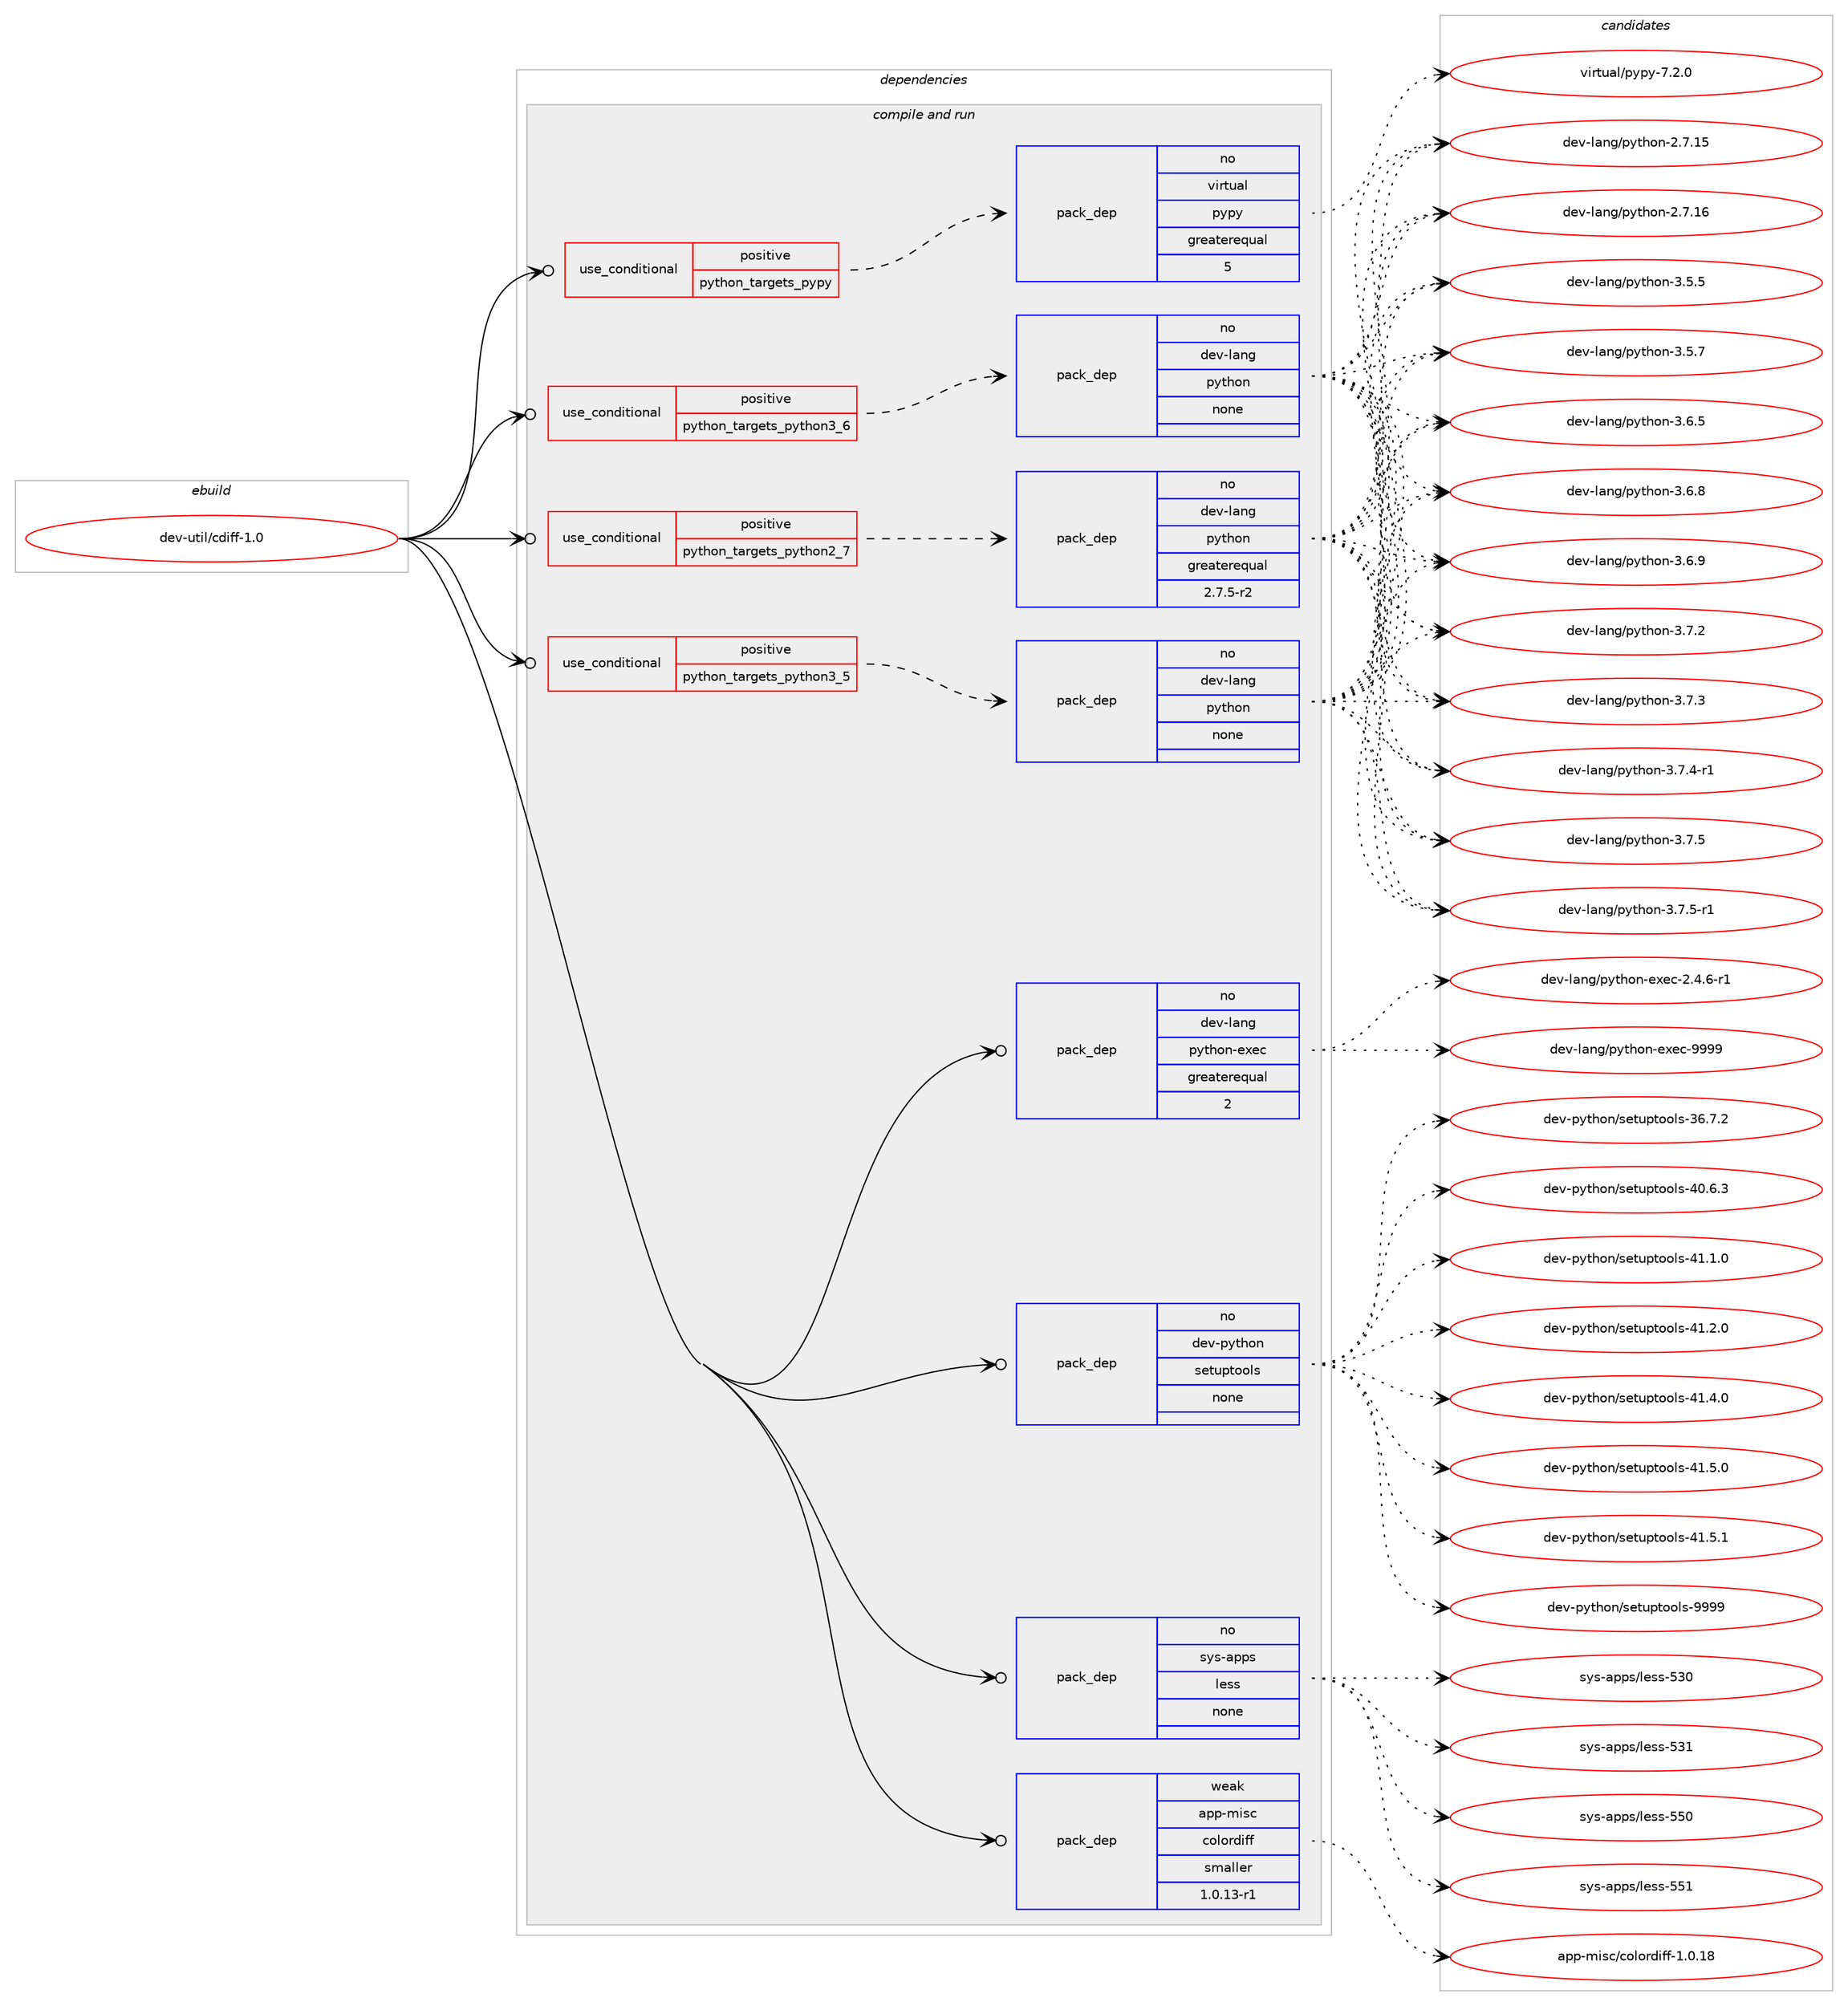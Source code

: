 digraph prolog {

# *************
# Graph options
# *************

newrank=true;
concentrate=true;
compound=true;
graph [rankdir=LR,fontname=Helvetica,fontsize=10,ranksep=1.5];#, ranksep=2.5, nodesep=0.2];
edge  [arrowhead=vee];
node  [fontname=Helvetica,fontsize=10];

# **********
# The ebuild
# **********

subgraph cluster_leftcol {
color=gray;
rank=same;
label=<<i>ebuild</i>>;
id [label="dev-util/cdiff-1.0", color=red, width=4, href="../dev-util/cdiff-1.0.svg"];
}

# ****************
# The dependencies
# ****************

subgraph cluster_midcol {
color=gray;
label=<<i>dependencies</i>>;
subgraph cluster_compile {
fillcolor="#eeeeee";
style=filled;
label=<<i>compile</i>>;
}
subgraph cluster_compileandrun {
fillcolor="#eeeeee";
style=filled;
label=<<i>compile and run</i>>;
subgraph cond182069 {
dependency726678 [label=<<TABLE BORDER="0" CELLBORDER="1" CELLSPACING="0" CELLPADDING="4"><TR><TD ROWSPAN="3" CELLPADDING="10">use_conditional</TD></TR><TR><TD>positive</TD></TR><TR><TD>python_targets_pypy</TD></TR></TABLE>>, shape=none, color=red];
subgraph pack532497 {
dependency726679 [label=<<TABLE BORDER="0" CELLBORDER="1" CELLSPACING="0" CELLPADDING="4" WIDTH="220"><TR><TD ROWSPAN="6" CELLPADDING="30">pack_dep</TD></TR><TR><TD WIDTH="110">no</TD></TR><TR><TD>virtual</TD></TR><TR><TD>pypy</TD></TR><TR><TD>greaterequal</TD></TR><TR><TD>5</TD></TR></TABLE>>, shape=none, color=blue];
}
dependency726678:e -> dependency726679:w [weight=20,style="dashed",arrowhead="vee"];
}
id:e -> dependency726678:w [weight=20,style="solid",arrowhead="odotvee"];
subgraph cond182070 {
dependency726680 [label=<<TABLE BORDER="0" CELLBORDER="1" CELLSPACING="0" CELLPADDING="4"><TR><TD ROWSPAN="3" CELLPADDING="10">use_conditional</TD></TR><TR><TD>positive</TD></TR><TR><TD>python_targets_python2_7</TD></TR></TABLE>>, shape=none, color=red];
subgraph pack532498 {
dependency726681 [label=<<TABLE BORDER="0" CELLBORDER="1" CELLSPACING="0" CELLPADDING="4" WIDTH="220"><TR><TD ROWSPAN="6" CELLPADDING="30">pack_dep</TD></TR><TR><TD WIDTH="110">no</TD></TR><TR><TD>dev-lang</TD></TR><TR><TD>python</TD></TR><TR><TD>greaterequal</TD></TR><TR><TD>2.7.5-r2</TD></TR></TABLE>>, shape=none, color=blue];
}
dependency726680:e -> dependency726681:w [weight=20,style="dashed",arrowhead="vee"];
}
id:e -> dependency726680:w [weight=20,style="solid",arrowhead="odotvee"];
subgraph cond182071 {
dependency726682 [label=<<TABLE BORDER="0" CELLBORDER="1" CELLSPACING="0" CELLPADDING="4"><TR><TD ROWSPAN="3" CELLPADDING="10">use_conditional</TD></TR><TR><TD>positive</TD></TR><TR><TD>python_targets_python3_5</TD></TR></TABLE>>, shape=none, color=red];
subgraph pack532499 {
dependency726683 [label=<<TABLE BORDER="0" CELLBORDER="1" CELLSPACING="0" CELLPADDING="4" WIDTH="220"><TR><TD ROWSPAN="6" CELLPADDING="30">pack_dep</TD></TR><TR><TD WIDTH="110">no</TD></TR><TR><TD>dev-lang</TD></TR><TR><TD>python</TD></TR><TR><TD>none</TD></TR><TR><TD></TD></TR></TABLE>>, shape=none, color=blue];
}
dependency726682:e -> dependency726683:w [weight=20,style="dashed",arrowhead="vee"];
}
id:e -> dependency726682:w [weight=20,style="solid",arrowhead="odotvee"];
subgraph cond182072 {
dependency726684 [label=<<TABLE BORDER="0" CELLBORDER="1" CELLSPACING="0" CELLPADDING="4"><TR><TD ROWSPAN="3" CELLPADDING="10">use_conditional</TD></TR><TR><TD>positive</TD></TR><TR><TD>python_targets_python3_6</TD></TR></TABLE>>, shape=none, color=red];
subgraph pack532500 {
dependency726685 [label=<<TABLE BORDER="0" CELLBORDER="1" CELLSPACING="0" CELLPADDING="4" WIDTH="220"><TR><TD ROWSPAN="6" CELLPADDING="30">pack_dep</TD></TR><TR><TD WIDTH="110">no</TD></TR><TR><TD>dev-lang</TD></TR><TR><TD>python</TD></TR><TR><TD>none</TD></TR><TR><TD></TD></TR></TABLE>>, shape=none, color=blue];
}
dependency726684:e -> dependency726685:w [weight=20,style="dashed",arrowhead="vee"];
}
id:e -> dependency726684:w [weight=20,style="solid",arrowhead="odotvee"];
subgraph pack532501 {
dependency726686 [label=<<TABLE BORDER="0" CELLBORDER="1" CELLSPACING="0" CELLPADDING="4" WIDTH="220"><TR><TD ROWSPAN="6" CELLPADDING="30">pack_dep</TD></TR><TR><TD WIDTH="110">no</TD></TR><TR><TD>dev-lang</TD></TR><TR><TD>python-exec</TD></TR><TR><TD>greaterequal</TD></TR><TR><TD>2</TD></TR></TABLE>>, shape=none, color=blue];
}
id:e -> dependency726686:w [weight=20,style="solid",arrowhead="odotvee"];
subgraph pack532502 {
dependency726687 [label=<<TABLE BORDER="0" CELLBORDER="1" CELLSPACING="0" CELLPADDING="4" WIDTH="220"><TR><TD ROWSPAN="6" CELLPADDING="30">pack_dep</TD></TR><TR><TD WIDTH="110">no</TD></TR><TR><TD>dev-python</TD></TR><TR><TD>setuptools</TD></TR><TR><TD>none</TD></TR><TR><TD></TD></TR></TABLE>>, shape=none, color=blue];
}
id:e -> dependency726687:w [weight=20,style="solid",arrowhead="odotvee"];
subgraph pack532503 {
dependency726688 [label=<<TABLE BORDER="0" CELLBORDER="1" CELLSPACING="0" CELLPADDING="4" WIDTH="220"><TR><TD ROWSPAN="6" CELLPADDING="30">pack_dep</TD></TR><TR><TD WIDTH="110">no</TD></TR><TR><TD>sys-apps</TD></TR><TR><TD>less</TD></TR><TR><TD>none</TD></TR><TR><TD></TD></TR></TABLE>>, shape=none, color=blue];
}
id:e -> dependency726688:w [weight=20,style="solid",arrowhead="odotvee"];
subgraph pack532504 {
dependency726689 [label=<<TABLE BORDER="0" CELLBORDER="1" CELLSPACING="0" CELLPADDING="4" WIDTH="220"><TR><TD ROWSPAN="6" CELLPADDING="30">pack_dep</TD></TR><TR><TD WIDTH="110">weak</TD></TR><TR><TD>app-misc</TD></TR><TR><TD>colordiff</TD></TR><TR><TD>smaller</TD></TR><TR><TD>1.0.13-r1</TD></TR></TABLE>>, shape=none, color=blue];
}
id:e -> dependency726689:w [weight=20,style="solid",arrowhead="odotvee"];
}
subgraph cluster_run {
fillcolor="#eeeeee";
style=filled;
label=<<i>run</i>>;
}
}

# **************
# The candidates
# **************

subgraph cluster_choices {
rank=same;
color=gray;
label=<<i>candidates</i>>;

subgraph choice532497 {
color=black;
nodesep=1;
choice1181051141161179710847112121112121455546504648 [label="virtual/pypy-7.2.0", color=red, width=4,href="../virtual/pypy-7.2.0.svg"];
dependency726679:e -> choice1181051141161179710847112121112121455546504648:w [style=dotted,weight="100"];
}
subgraph choice532498 {
color=black;
nodesep=1;
choice10010111845108971101034711212111610411111045504655464953 [label="dev-lang/python-2.7.15", color=red, width=4,href="../dev-lang/python-2.7.15.svg"];
choice10010111845108971101034711212111610411111045504655464954 [label="dev-lang/python-2.7.16", color=red, width=4,href="../dev-lang/python-2.7.16.svg"];
choice100101118451089711010347112121116104111110455146534653 [label="dev-lang/python-3.5.5", color=red, width=4,href="../dev-lang/python-3.5.5.svg"];
choice100101118451089711010347112121116104111110455146534655 [label="dev-lang/python-3.5.7", color=red, width=4,href="../dev-lang/python-3.5.7.svg"];
choice100101118451089711010347112121116104111110455146544653 [label="dev-lang/python-3.6.5", color=red, width=4,href="../dev-lang/python-3.6.5.svg"];
choice100101118451089711010347112121116104111110455146544656 [label="dev-lang/python-3.6.8", color=red, width=4,href="../dev-lang/python-3.6.8.svg"];
choice100101118451089711010347112121116104111110455146544657 [label="dev-lang/python-3.6.9", color=red, width=4,href="../dev-lang/python-3.6.9.svg"];
choice100101118451089711010347112121116104111110455146554650 [label="dev-lang/python-3.7.2", color=red, width=4,href="../dev-lang/python-3.7.2.svg"];
choice100101118451089711010347112121116104111110455146554651 [label="dev-lang/python-3.7.3", color=red, width=4,href="../dev-lang/python-3.7.3.svg"];
choice1001011184510897110103471121211161041111104551465546524511449 [label="dev-lang/python-3.7.4-r1", color=red, width=4,href="../dev-lang/python-3.7.4-r1.svg"];
choice100101118451089711010347112121116104111110455146554653 [label="dev-lang/python-3.7.5", color=red, width=4,href="../dev-lang/python-3.7.5.svg"];
choice1001011184510897110103471121211161041111104551465546534511449 [label="dev-lang/python-3.7.5-r1", color=red, width=4,href="../dev-lang/python-3.7.5-r1.svg"];
dependency726681:e -> choice10010111845108971101034711212111610411111045504655464953:w [style=dotted,weight="100"];
dependency726681:e -> choice10010111845108971101034711212111610411111045504655464954:w [style=dotted,weight="100"];
dependency726681:e -> choice100101118451089711010347112121116104111110455146534653:w [style=dotted,weight="100"];
dependency726681:e -> choice100101118451089711010347112121116104111110455146534655:w [style=dotted,weight="100"];
dependency726681:e -> choice100101118451089711010347112121116104111110455146544653:w [style=dotted,weight="100"];
dependency726681:e -> choice100101118451089711010347112121116104111110455146544656:w [style=dotted,weight="100"];
dependency726681:e -> choice100101118451089711010347112121116104111110455146544657:w [style=dotted,weight="100"];
dependency726681:e -> choice100101118451089711010347112121116104111110455146554650:w [style=dotted,weight="100"];
dependency726681:e -> choice100101118451089711010347112121116104111110455146554651:w [style=dotted,weight="100"];
dependency726681:e -> choice1001011184510897110103471121211161041111104551465546524511449:w [style=dotted,weight="100"];
dependency726681:e -> choice100101118451089711010347112121116104111110455146554653:w [style=dotted,weight="100"];
dependency726681:e -> choice1001011184510897110103471121211161041111104551465546534511449:w [style=dotted,weight="100"];
}
subgraph choice532499 {
color=black;
nodesep=1;
choice10010111845108971101034711212111610411111045504655464953 [label="dev-lang/python-2.7.15", color=red, width=4,href="../dev-lang/python-2.7.15.svg"];
choice10010111845108971101034711212111610411111045504655464954 [label="dev-lang/python-2.7.16", color=red, width=4,href="../dev-lang/python-2.7.16.svg"];
choice100101118451089711010347112121116104111110455146534653 [label="dev-lang/python-3.5.5", color=red, width=4,href="../dev-lang/python-3.5.5.svg"];
choice100101118451089711010347112121116104111110455146534655 [label="dev-lang/python-3.5.7", color=red, width=4,href="../dev-lang/python-3.5.7.svg"];
choice100101118451089711010347112121116104111110455146544653 [label="dev-lang/python-3.6.5", color=red, width=4,href="../dev-lang/python-3.6.5.svg"];
choice100101118451089711010347112121116104111110455146544656 [label="dev-lang/python-3.6.8", color=red, width=4,href="../dev-lang/python-3.6.8.svg"];
choice100101118451089711010347112121116104111110455146544657 [label="dev-lang/python-3.6.9", color=red, width=4,href="../dev-lang/python-3.6.9.svg"];
choice100101118451089711010347112121116104111110455146554650 [label="dev-lang/python-3.7.2", color=red, width=4,href="../dev-lang/python-3.7.2.svg"];
choice100101118451089711010347112121116104111110455146554651 [label="dev-lang/python-3.7.3", color=red, width=4,href="../dev-lang/python-3.7.3.svg"];
choice1001011184510897110103471121211161041111104551465546524511449 [label="dev-lang/python-3.7.4-r1", color=red, width=4,href="../dev-lang/python-3.7.4-r1.svg"];
choice100101118451089711010347112121116104111110455146554653 [label="dev-lang/python-3.7.5", color=red, width=4,href="../dev-lang/python-3.7.5.svg"];
choice1001011184510897110103471121211161041111104551465546534511449 [label="dev-lang/python-3.7.5-r1", color=red, width=4,href="../dev-lang/python-3.7.5-r1.svg"];
dependency726683:e -> choice10010111845108971101034711212111610411111045504655464953:w [style=dotted,weight="100"];
dependency726683:e -> choice10010111845108971101034711212111610411111045504655464954:w [style=dotted,weight="100"];
dependency726683:e -> choice100101118451089711010347112121116104111110455146534653:w [style=dotted,weight="100"];
dependency726683:e -> choice100101118451089711010347112121116104111110455146534655:w [style=dotted,weight="100"];
dependency726683:e -> choice100101118451089711010347112121116104111110455146544653:w [style=dotted,weight="100"];
dependency726683:e -> choice100101118451089711010347112121116104111110455146544656:w [style=dotted,weight="100"];
dependency726683:e -> choice100101118451089711010347112121116104111110455146544657:w [style=dotted,weight="100"];
dependency726683:e -> choice100101118451089711010347112121116104111110455146554650:w [style=dotted,weight="100"];
dependency726683:e -> choice100101118451089711010347112121116104111110455146554651:w [style=dotted,weight="100"];
dependency726683:e -> choice1001011184510897110103471121211161041111104551465546524511449:w [style=dotted,weight="100"];
dependency726683:e -> choice100101118451089711010347112121116104111110455146554653:w [style=dotted,weight="100"];
dependency726683:e -> choice1001011184510897110103471121211161041111104551465546534511449:w [style=dotted,weight="100"];
}
subgraph choice532500 {
color=black;
nodesep=1;
choice10010111845108971101034711212111610411111045504655464953 [label="dev-lang/python-2.7.15", color=red, width=4,href="../dev-lang/python-2.7.15.svg"];
choice10010111845108971101034711212111610411111045504655464954 [label="dev-lang/python-2.7.16", color=red, width=4,href="../dev-lang/python-2.7.16.svg"];
choice100101118451089711010347112121116104111110455146534653 [label="dev-lang/python-3.5.5", color=red, width=4,href="../dev-lang/python-3.5.5.svg"];
choice100101118451089711010347112121116104111110455146534655 [label="dev-lang/python-3.5.7", color=red, width=4,href="../dev-lang/python-3.5.7.svg"];
choice100101118451089711010347112121116104111110455146544653 [label="dev-lang/python-3.6.5", color=red, width=4,href="../dev-lang/python-3.6.5.svg"];
choice100101118451089711010347112121116104111110455146544656 [label="dev-lang/python-3.6.8", color=red, width=4,href="../dev-lang/python-3.6.8.svg"];
choice100101118451089711010347112121116104111110455146544657 [label="dev-lang/python-3.6.9", color=red, width=4,href="../dev-lang/python-3.6.9.svg"];
choice100101118451089711010347112121116104111110455146554650 [label="dev-lang/python-3.7.2", color=red, width=4,href="../dev-lang/python-3.7.2.svg"];
choice100101118451089711010347112121116104111110455146554651 [label="dev-lang/python-3.7.3", color=red, width=4,href="../dev-lang/python-3.7.3.svg"];
choice1001011184510897110103471121211161041111104551465546524511449 [label="dev-lang/python-3.7.4-r1", color=red, width=4,href="../dev-lang/python-3.7.4-r1.svg"];
choice100101118451089711010347112121116104111110455146554653 [label="dev-lang/python-3.7.5", color=red, width=4,href="../dev-lang/python-3.7.5.svg"];
choice1001011184510897110103471121211161041111104551465546534511449 [label="dev-lang/python-3.7.5-r1", color=red, width=4,href="../dev-lang/python-3.7.5-r1.svg"];
dependency726685:e -> choice10010111845108971101034711212111610411111045504655464953:w [style=dotted,weight="100"];
dependency726685:e -> choice10010111845108971101034711212111610411111045504655464954:w [style=dotted,weight="100"];
dependency726685:e -> choice100101118451089711010347112121116104111110455146534653:w [style=dotted,weight="100"];
dependency726685:e -> choice100101118451089711010347112121116104111110455146534655:w [style=dotted,weight="100"];
dependency726685:e -> choice100101118451089711010347112121116104111110455146544653:w [style=dotted,weight="100"];
dependency726685:e -> choice100101118451089711010347112121116104111110455146544656:w [style=dotted,weight="100"];
dependency726685:e -> choice100101118451089711010347112121116104111110455146544657:w [style=dotted,weight="100"];
dependency726685:e -> choice100101118451089711010347112121116104111110455146554650:w [style=dotted,weight="100"];
dependency726685:e -> choice100101118451089711010347112121116104111110455146554651:w [style=dotted,weight="100"];
dependency726685:e -> choice1001011184510897110103471121211161041111104551465546524511449:w [style=dotted,weight="100"];
dependency726685:e -> choice100101118451089711010347112121116104111110455146554653:w [style=dotted,weight="100"];
dependency726685:e -> choice1001011184510897110103471121211161041111104551465546534511449:w [style=dotted,weight="100"];
}
subgraph choice532501 {
color=black;
nodesep=1;
choice10010111845108971101034711212111610411111045101120101994550465246544511449 [label="dev-lang/python-exec-2.4.6-r1", color=red, width=4,href="../dev-lang/python-exec-2.4.6-r1.svg"];
choice10010111845108971101034711212111610411111045101120101994557575757 [label="dev-lang/python-exec-9999", color=red, width=4,href="../dev-lang/python-exec-9999.svg"];
dependency726686:e -> choice10010111845108971101034711212111610411111045101120101994550465246544511449:w [style=dotted,weight="100"];
dependency726686:e -> choice10010111845108971101034711212111610411111045101120101994557575757:w [style=dotted,weight="100"];
}
subgraph choice532502 {
color=black;
nodesep=1;
choice100101118451121211161041111104711510111611711211611111110811545515446554650 [label="dev-python/setuptools-36.7.2", color=red, width=4,href="../dev-python/setuptools-36.7.2.svg"];
choice100101118451121211161041111104711510111611711211611111110811545524846544651 [label="dev-python/setuptools-40.6.3", color=red, width=4,href="../dev-python/setuptools-40.6.3.svg"];
choice100101118451121211161041111104711510111611711211611111110811545524946494648 [label="dev-python/setuptools-41.1.0", color=red, width=4,href="../dev-python/setuptools-41.1.0.svg"];
choice100101118451121211161041111104711510111611711211611111110811545524946504648 [label="dev-python/setuptools-41.2.0", color=red, width=4,href="../dev-python/setuptools-41.2.0.svg"];
choice100101118451121211161041111104711510111611711211611111110811545524946524648 [label="dev-python/setuptools-41.4.0", color=red, width=4,href="../dev-python/setuptools-41.4.0.svg"];
choice100101118451121211161041111104711510111611711211611111110811545524946534648 [label="dev-python/setuptools-41.5.0", color=red, width=4,href="../dev-python/setuptools-41.5.0.svg"];
choice100101118451121211161041111104711510111611711211611111110811545524946534649 [label="dev-python/setuptools-41.5.1", color=red, width=4,href="../dev-python/setuptools-41.5.1.svg"];
choice10010111845112121116104111110471151011161171121161111111081154557575757 [label="dev-python/setuptools-9999", color=red, width=4,href="../dev-python/setuptools-9999.svg"];
dependency726687:e -> choice100101118451121211161041111104711510111611711211611111110811545515446554650:w [style=dotted,weight="100"];
dependency726687:e -> choice100101118451121211161041111104711510111611711211611111110811545524846544651:w [style=dotted,weight="100"];
dependency726687:e -> choice100101118451121211161041111104711510111611711211611111110811545524946494648:w [style=dotted,weight="100"];
dependency726687:e -> choice100101118451121211161041111104711510111611711211611111110811545524946504648:w [style=dotted,weight="100"];
dependency726687:e -> choice100101118451121211161041111104711510111611711211611111110811545524946524648:w [style=dotted,weight="100"];
dependency726687:e -> choice100101118451121211161041111104711510111611711211611111110811545524946534648:w [style=dotted,weight="100"];
dependency726687:e -> choice100101118451121211161041111104711510111611711211611111110811545524946534649:w [style=dotted,weight="100"];
dependency726687:e -> choice10010111845112121116104111110471151011161171121161111111081154557575757:w [style=dotted,weight="100"];
}
subgraph choice532503 {
color=black;
nodesep=1;
choice11512111545971121121154710810111511545535148 [label="sys-apps/less-530", color=red, width=4,href="../sys-apps/less-530.svg"];
choice11512111545971121121154710810111511545535149 [label="sys-apps/less-531", color=red, width=4,href="../sys-apps/less-531.svg"];
choice11512111545971121121154710810111511545535348 [label="sys-apps/less-550", color=red, width=4,href="../sys-apps/less-550.svg"];
choice11512111545971121121154710810111511545535349 [label="sys-apps/less-551", color=red, width=4,href="../sys-apps/less-551.svg"];
dependency726688:e -> choice11512111545971121121154710810111511545535148:w [style=dotted,weight="100"];
dependency726688:e -> choice11512111545971121121154710810111511545535149:w [style=dotted,weight="100"];
dependency726688:e -> choice11512111545971121121154710810111511545535348:w [style=dotted,weight="100"];
dependency726688:e -> choice11512111545971121121154710810111511545535349:w [style=dotted,weight="100"];
}
subgraph choice532504 {
color=black;
nodesep=1;
choice971121124510910511599479911110811111410010510210245494648464956 [label="app-misc/colordiff-1.0.18", color=red, width=4,href="../app-misc/colordiff-1.0.18.svg"];
dependency726689:e -> choice971121124510910511599479911110811111410010510210245494648464956:w [style=dotted,weight="100"];
}
}

}
